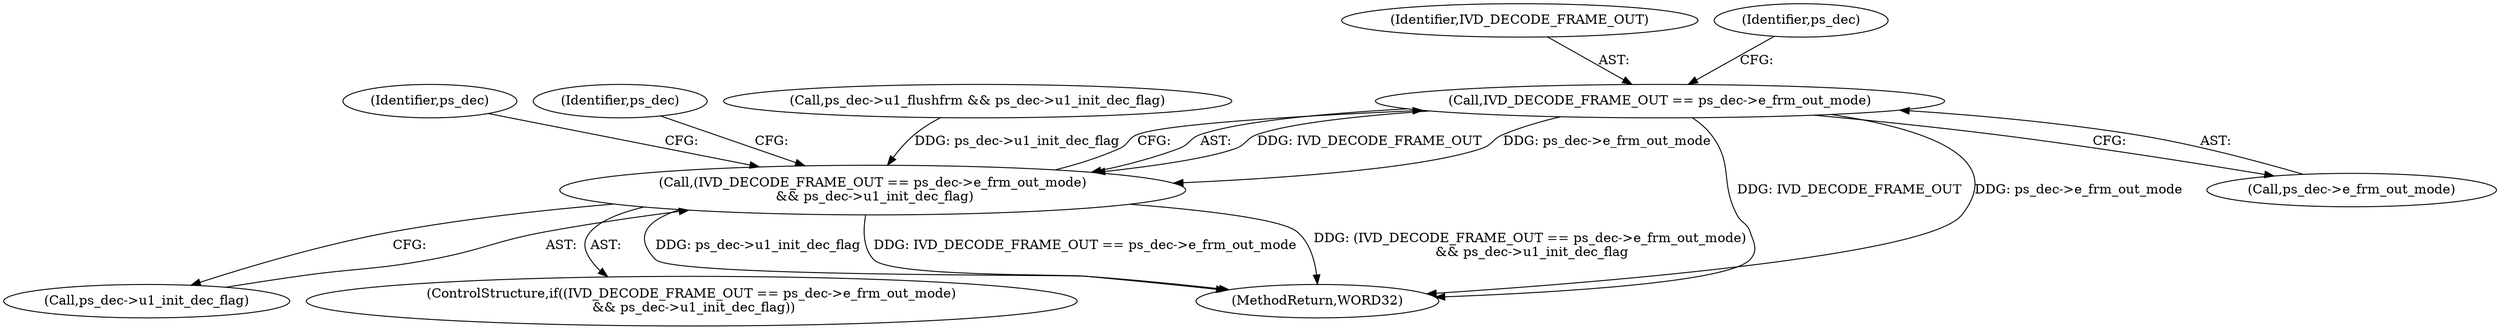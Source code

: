 digraph "0_Android_33ef7de9ddc8ea7eb9cbc440d1cf89957a0c267b@pointer" {
"1002029" [label="(Call,IVD_DECODE_FRAME_OUT == ps_dec->e_frm_out_mode)"];
"1002028" [label="(Call,(IVD_DECODE_FRAME_OUT == ps_dec->e_frm_out_mode)\n && ps_dec->u1_init_dec_flag)"];
"1002028" [label="(Call,(IVD_DECODE_FRAME_OUT == ps_dec->e_frm_out_mode)\n && ps_dec->u1_init_dec_flag)"];
"1002186" [label="(MethodReturn,WORD32)"];
"1002039" [label="(Identifier,ps_dec)"];
"1002067" [label="(Identifier,ps_dec)"];
"1002030" [label="(Identifier,IVD_DECODE_FRAME_OUT)"];
"1002034" [label="(Call,ps_dec->u1_init_dec_flag)"];
"1002027" [label="(ControlStructure,if((IVD_DECODE_FRAME_OUT == ps_dec->e_frm_out_mode)\n && ps_dec->u1_init_dec_flag))"];
"1002035" [label="(Identifier,ps_dec)"];
"1000705" [label="(Call,ps_dec->u1_flushfrm && ps_dec->u1_init_dec_flag)"];
"1002031" [label="(Call,ps_dec->e_frm_out_mode)"];
"1002029" [label="(Call,IVD_DECODE_FRAME_OUT == ps_dec->e_frm_out_mode)"];
"1002029" -> "1002028"  [label="AST: "];
"1002029" -> "1002031"  [label="CFG: "];
"1002030" -> "1002029"  [label="AST: "];
"1002031" -> "1002029"  [label="AST: "];
"1002035" -> "1002029"  [label="CFG: "];
"1002028" -> "1002029"  [label="CFG: "];
"1002029" -> "1002186"  [label="DDG: IVD_DECODE_FRAME_OUT"];
"1002029" -> "1002186"  [label="DDG: ps_dec->e_frm_out_mode"];
"1002029" -> "1002028"  [label="DDG: IVD_DECODE_FRAME_OUT"];
"1002029" -> "1002028"  [label="DDG: ps_dec->e_frm_out_mode"];
"1002028" -> "1002027"  [label="AST: "];
"1002028" -> "1002034"  [label="CFG: "];
"1002034" -> "1002028"  [label="AST: "];
"1002039" -> "1002028"  [label="CFG: "];
"1002067" -> "1002028"  [label="CFG: "];
"1002028" -> "1002186"  [label="DDG: IVD_DECODE_FRAME_OUT == ps_dec->e_frm_out_mode"];
"1002028" -> "1002186"  [label="DDG: (IVD_DECODE_FRAME_OUT == ps_dec->e_frm_out_mode)\n && ps_dec->u1_init_dec_flag"];
"1002028" -> "1002186"  [label="DDG: ps_dec->u1_init_dec_flag"];
"1000705" -> "1002028"  [label="DDG: ps_dec->u1_init_dec_flag"];
}
